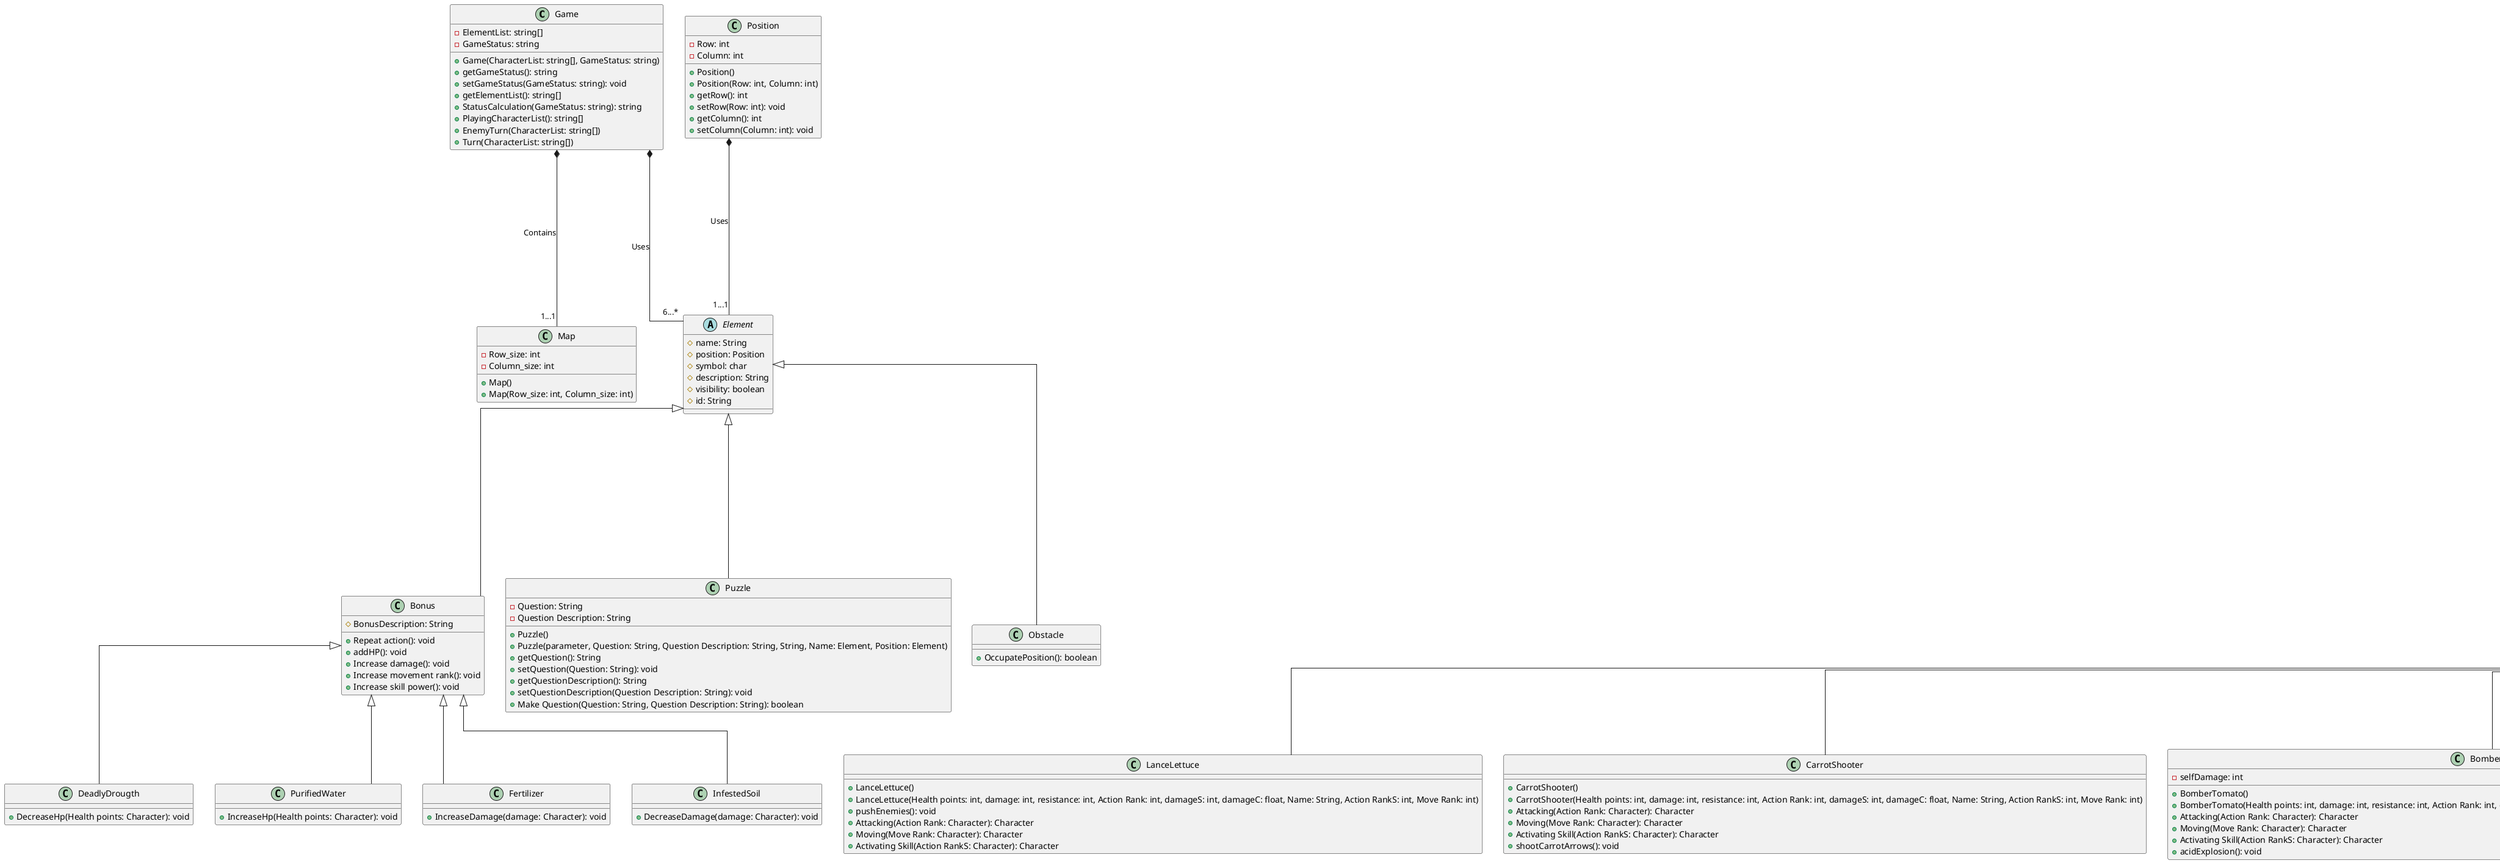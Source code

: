 // Diagramas de clases(puede estar sujeto a cambios)
// ¡¡ATENCIÓN!! lo que se subirá hoy es una optimización y otganización del codigo original
//ya que logramos acercarnos bastante a la visión definitiva que tenemos por ahora del proyecto,
//aunque esta puede cambiar durante el desarrollo, no se preveen grandes cambios

@startuml
skinparam linetype ortho
class Game {
    - ElementList: string[]
    - GameStatus: string
    + Game(CharacterList: string[], GameStatus: string)
    + getGameStatus(): string
    + setGameStatus(GameStatus: string): void
    + getElementList(): string[]
    + StatusCalculation(GameStatus: string): string
    + PlayingCharacterList(): string[]
    + EnemyTurn(CharacterList: string[])
    + Turn(CharacterList: string[])
}

class Map {
    - Row_size: int
    - Column_size: int
    + Map()
    + Map(Row_size: int, Column_size: int)
}

class Position {
    - Row: int
    - Column: int
    + Position()
    + Position(Row: int, Column: int)
    + getRow(): int
    + setRow(Row: int): void
    + getColumn(): int
    + setColumn(Column: int): void
}

 abstract class  Element { 
    # name: String
    # position: Position
    # symbol: char 
    # description: String
    # visibility: boolean
    # id: String
}

class Bonus extends Element{
    # BonusDescription: String
    + Repeat action(): void
    + addHP(): void
    + Increase damage(): void
    + Increase movement rank(): void
    + Increase skill power(): void
}

class DeadlyDrougth extends Bonus{
    +DecreaseHp(Health points: Character): void
}

class PurifiedWater extends Bonus{
     +IncreaseHp(Health points: Character): void
}

class Fertilizer extends Bonus{
     +IncreaseDamage(damage: Character): void
}

class InfestedSoil extends Bonus{
     +DecreaseDamage(damage: Character): void
}

class Puzzle extends Element{
    - Question: String
    - Question Description: String
    + Puzzle()
    + Puzzle(parameter, Question: String, Question Description: String, String, Name: Element, Position: Element)
    + getQuestion(): String
    + setQuestion(Question: String): void
    + getQuestionDescription(): String
    + setQuestionDescription(Question Description: String): void
    + Make Question(Question: String, Question Description: String): boolean
}

class Obstacle extends Element{
    + OccupatePosition(): boolean
}

 abstract class  Character extends Elements implements Action {
    # Health points: int
    # damage: int
    # resistance: int
    # Action Rank: int
    # damageS: int
    # damageC: float
    # Name: String
    # Action RankS: int
    # Move Rank: int
    + Character(Health points: int, damage: int, resistance: int, Action Rank: int, damageS: int, damageC: float, Name: String, Action RankS: int, Move Rank: int)
    + getHealthPoints(): int
    + setHealthPoints(Health points: int): void
    + getDamage(): int
    + setDamage(damage: int): void
    + getResistance(): int
    + setResistance(resistance: int): void
    + getActionRank(): int
    + setActionRank(Action Rank: int): void
    + getDamageS(): int
    + setDamageS(damageS: int): void
    + getDamageC(): float
    + setDamageC(damageC: float): void
    + getName(): String
    + setName(Name: String): void
    + getActionRankS(): int
    + setActionRankS(Action RankS: int): void
    + getMoveRank(): int
    + setMoveRank(Move Rank: int): void
}
abstract class  Hero extends Character {
    + attacking(Action Rank: Character): Character
    + moving(Move Rank: Character): Character
    + activating Skill(Action RankS: Character): Character  
}
class LanceLettuce extends Hero {
    + LanceLettuce()
    + LanceLettuce(Health points: int, damage: int, resistance: int, Action Rank: int, damageS: int, damageC: float, Name: String, Action RankS: int, Move Rank: int)
    + pushEnemies(): void
    + Attacking(Action Rank: Character): Character
    + Moving(Move Rank: Character): Character
    + Activating Skill(Action RankS: Character): Character
}
class CarrotShooter extends Hero{
    + CarrotShooter()
    + CarrotShooter(Health points: int, damage: int, resistance: int, Action Rank: int, damageS: int, damageC: float, Name: String, Action RankS: int, Move Rank: int)                                                     
    + Attacking(Action Rank: Character): Character
    + Moving(Move Rank: Character): Character
    + Activating Skill(Action RankS: Character): Character
    + shootCarrotArrows(): void

}
class BomberTomato extends Hero{
    - selfDamage: int
    + BomberTomato()
    + BomberTomato(Health points: int, damage: int, resistance: int, Action Rank: int, damageS: int, damageC: float, Name: String, Action RankS: int, Move Rank: int)
    + Attacking(Action Rank: Character): Character
    + Moving(Move Rank: Character): Character
    + Activating Skill(Action RankS: Character): Character
    + acidExplosion(): void

}
class CucumberShadow extends Hero{
    + CucumberShadow()
    + CucumberShadow(Health points: int, damage: int, resistance: int, Action Rank: int, damageS: int, damageC: float, Name: String, Action RankS: int, Move Rank: int)
    + moveStealthily(): void
    + Attacking(Action Rank: Character): Character
    + Moving(Move Rank: Character): Character
    + Activating Skill(Action RankS: Character): Character
    + moveStealthily(): void

}
class BroccoliSage extends Hero{
    + BroccoliSage()
    + BroccoliSage(Health points: int, damage: int, resistance: int, Action Rank: int, damageS: int, damageC: float, Name: String, Action RankS: int, Move Rank: int)
    + healAllies(): void
    + Attacking(Action Rank: Character): Character
    + Moving(Move Rank: Character): Character
    + Activating Skill(Action RankS: Character): Character
}
class PumpkinShield extends Hero{
    - DamageAbsortion:int
    + PumpkinShield()
    + PumpkinShield(Health points: int, damage: int, resistance: int, Action Rank: int, damageS: int, damageC: float, Name: String, Action RankS: int, Move Rank: int)
    + ShieldDefense(): void
    + Attacking(Action Rank: Character): Character
    + Moving(Move Rank: Character): Character
    + Activating Skill(Action RankS: Character): Character
}
class BerserkSpinach extends Hero{
    - AugmentDamage: int
    + BerserkSpinach()
    + BerserkSpinach(Health points: int, damage: int, resistance: int, Action Rank: int, damageS: int, damageC: float, Name: String, Action RankS: int, Move Rank: int)
    + FrenzyHit(): void
    + Attacking(Action Rank: Character): Character
    + Moving(Move Rank: Character): Character
    + Activating Skill(Action RankS: Character): Character
}
class RadishSprinter extends Hero{
    - MoveDouble: int
    + RadishSprinter()
    + RadishSprinter(Health points: int, damage: int, resistance: int, Action Rank: int, damageS: int, damageC: float, Name: String, Action RankS: int, Move Rank: int)
    + MoveFast(): void
    + Attacking(Action Rank: Character): Character
    + Moving(Move Rank: Character): Character
    + Activating Skill(Action RankS: Character): Character
}
class GarlickWarlock extends Hero{
    - poisoning: int
    + GarlickWarlock()
    + GarlickWarlock(Health points: int, damage: int, resistance: int, Action Rank: int, damageS: int, damageC: float, Name: String, Action RankS: int, Move Rank: int)
    + PoisonousGas(): void
    + Attacking(Action Rank: Character): Character
    + Moving(Move Rank: Character): Character
    + Activating Skill(Action RankS: Character): Character
}
class CornSniper extends Hero{
    - CriticalAttack: int
    + CornSniper()
    + LanceLettuce(Health points: int, damage: int, resistance: int, Action Rank: int, damageS: int, damageC: float, Name: String, Action RankS: int, Move Rank: int)
    + GrainShot(): void
    + Attacking(Action Rank: Character): Character
    + Moving(Move Rank: Character): Character
    + Activating Skill(Action RankS: Character): Character
}
abstract class Enemy extends Character {
    + attacking(Action Rank: Character): Character
    + moving(Move Rank: Character): Character
    + activating Skill(Action RankS: Character): Character
}
class MutantLettuce extends Enemy{
    - healthRegeneration: int 
    +regenerateHealth(): void
    + Attacking(Action Rank: Character): Character
    + Moving(Move Rank: Character): Character
    + Activating Skill(Action RankS: Character): Character
}
class GiantSlug extends Enemy{
    + slowCharacters(): void
    + Attacking(Action Rank: Character): Character
    + Moving(Move Rank: Character): Character
    + Activating Skill(Action RankS: Character): Character
}
class KillerBee extends Enemy{
    - poisonDamage: int
    + applyPoison(): void
    + Attacking(Action Rank: Character): Character
    + Moving(Move Rank: Character): Character
    + Activating Skill(Action RankS: Character): Character
}
class MoleDigger extends Enemy{
    + dig(): void
    + Attacking(Action Rank: Character): Character
    + Moving(Move Rank: Character): Character
    + Activating Skill(Action RankS: Character): Character
}
class ToxicMushroom extends Enemy{
    + explodeOnDeath(): void
    + Attacking(Action Rank: Character): Character
    + Moving(Move Rank: Character): Character
    + Activating Skill(Action RankS: Character): Character
}
Game *-- "1...1"Map : Contains
Position *--"1...1" Element : Uses
Game *--"6...*"  Element : Uses


